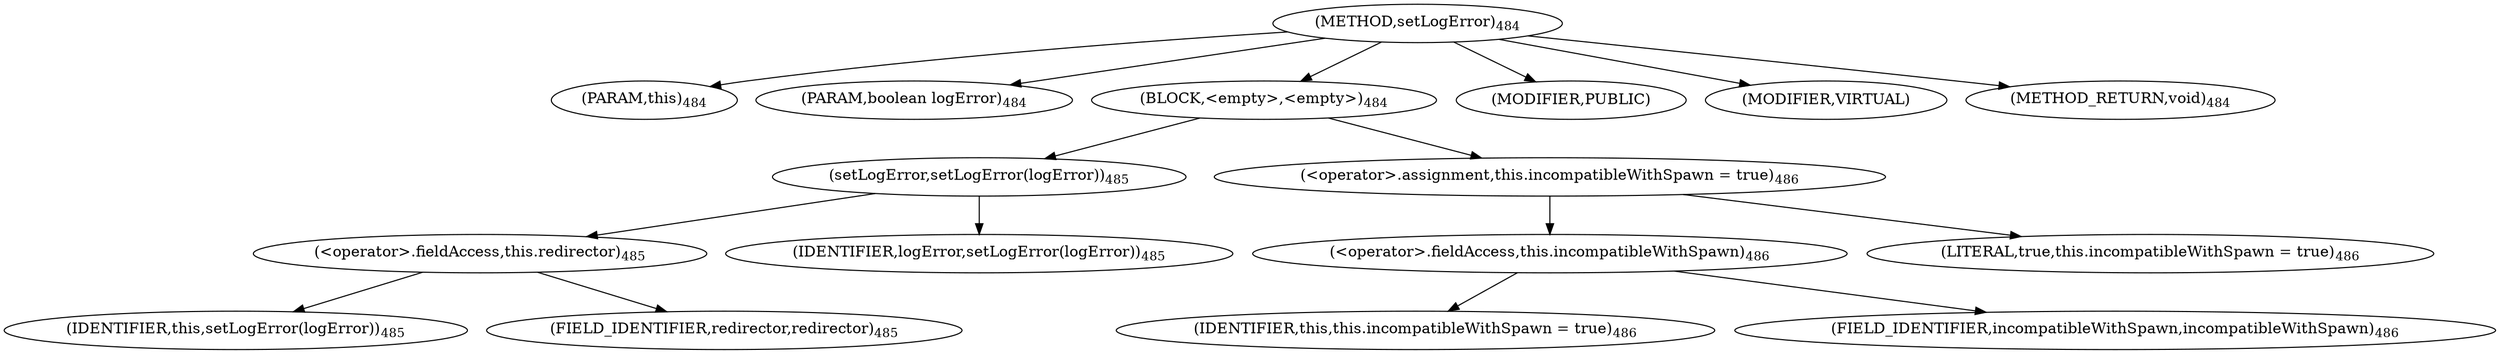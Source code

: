 digraph "setLogError" {  
"929" [label = <(METHOD,setLogError)<SUB>484</SUB>> ]
"930" [label = <(PARAM,this)<SUB>484</SUB>> ]
"931" [label = <(PARAM,boolean logError)<SUB>484</SUB>> ]
"932" [label = <(BLOCK,&lt;empty&gt;,&lt;empty&gt;)<SUB>484</SUB>> ]
"933" [label = <(setLogError,setLogError(logError))<SUB>485</SUB>> ]
"934" [label = <(&lt;operator&gt;.fieldAccess,this.redirector)<SUB>485</SUB>> ]
"935" [label = <(IDENTIFIER,this,setLogError(logError))<SUB>485</SUB>> ]
"936" [label = <(FIELD_IDENTIFIER,redirector,redirector)<SUB>485</SUB>> ]
"937" [label = <(IDENTIFIER,logError,setLogError(logError))<SUB>485</SUB>> ]
"938" [label = <(&lt;operator&gt;.assignment,this.incompatibleWithSpawn = true)<SUB>486</SUB>> ]
"939" [label = <(&lt;operator&gt;.fieldAccess,this.incompatibleWithSpawn)<SUB>486</SUB>> ]
"940" [label = <(IDENTIFIER,this,this.incompatibleWithSpawn = true)<SUB>486</SUB>> ]
"941" [label = <(FIELD_IDENTIFIER,incompatibleWithSpawn,incompatibleWithSpawn)<SUB>486</SUB>> ]
"942" [label = <(LITERAL,true,this.incompatibleWithSpawn = true)<SUB>486</SUB>> ]
"943" [label = <(MODIFIER,PUBLIC)> ]
"944" [label = <(MODIFIER,VIRTUAL)> ]
"945" [label = <(METHOD_RETURN,void)<SUB>484</SUB>> ]
  "929" -> "930" 
  "929" -> "931" 
  "929" -> "932" 
  "929" -> "943" 
  "929" -> "944" 
  "929" -> "945" 
  "932" -> "933" 
  "932" -> "938" 
  "933" -> "934" 
  "933" -> "937" 
  "934" -> "935" 
  "934" -> "936" 
  "938" -> "939" 
  "938" -> "942" 
  "939" -> "940" 
  "939" -> "941" 
}
